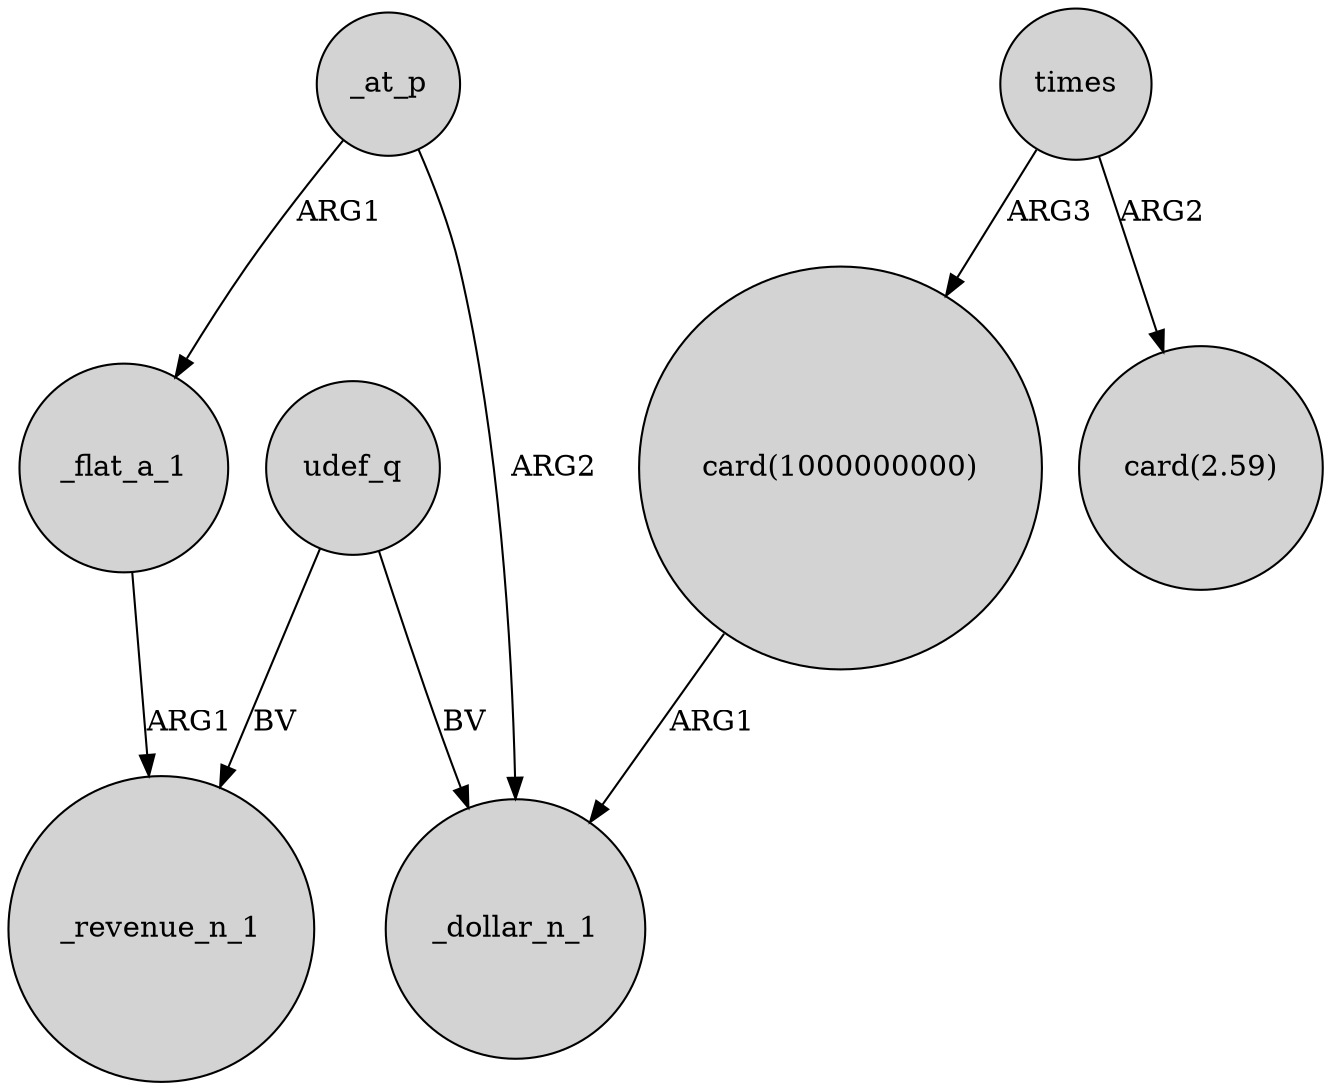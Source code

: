 digraph {
	node [shape=circle style=filled]
	udef_q -> _revenue_n_1 [label=BV]
	_at_p -> _flat_a_1 [label=ARG1]
	_at_p -> _dollar_n_1 [label=ARG2]
	"card(1000000000)" -> _dollar_n_1 [label=ARG1]
	times -> "card(1000000000)" [label=ARG3]
	times -> "card(2.59)" [label=ARG2]
	udef_q -> _dollar_n_1 [label=BV]
	_flat_a_1 -> _revenue_n_1 [label=ARG1]
}
